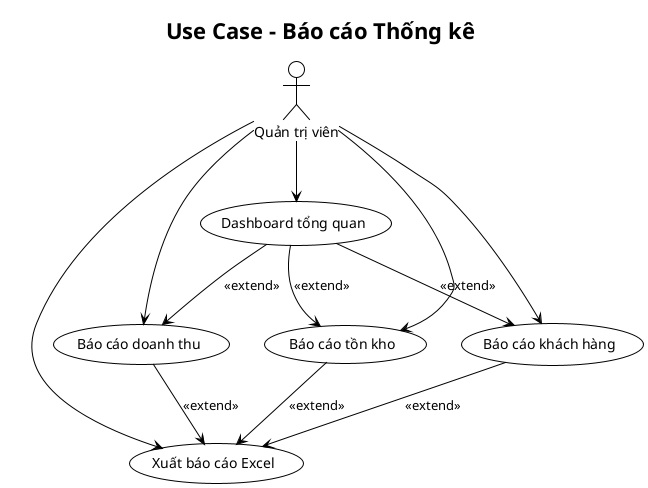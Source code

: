 @startuml
!theme plain
skinparam actorStyle rectangle
skinparam usecaseStyle rectangle

title Use Case - Báo cáo Thống kê

actor "Quản trị viên" as Admin

usecase "Dashboard tổng quan" as UC1
usecase "Báo cáo doanh thu" as UC2
usecase "Báo cáo tồn kho" as UC3
usecase "Báo cáo khách hàng" as UC4
usecase "Xuất báo cáo Excel" as UC5

Admin --> UC1
Admin --> UC2
Admin --> UC3
Admin --> UC4
Admin --> UC5

UC1 --> UC2 : <<extend>>
UC1 --> UC3 : <<extend>>
UC1 --> UC4 : <<extend>>
UC2 --> UC5 : <<extend>>
UC3 --> UC5 : <<extend>>
UC4 --> UC5 : <<extend>>

@enduml
